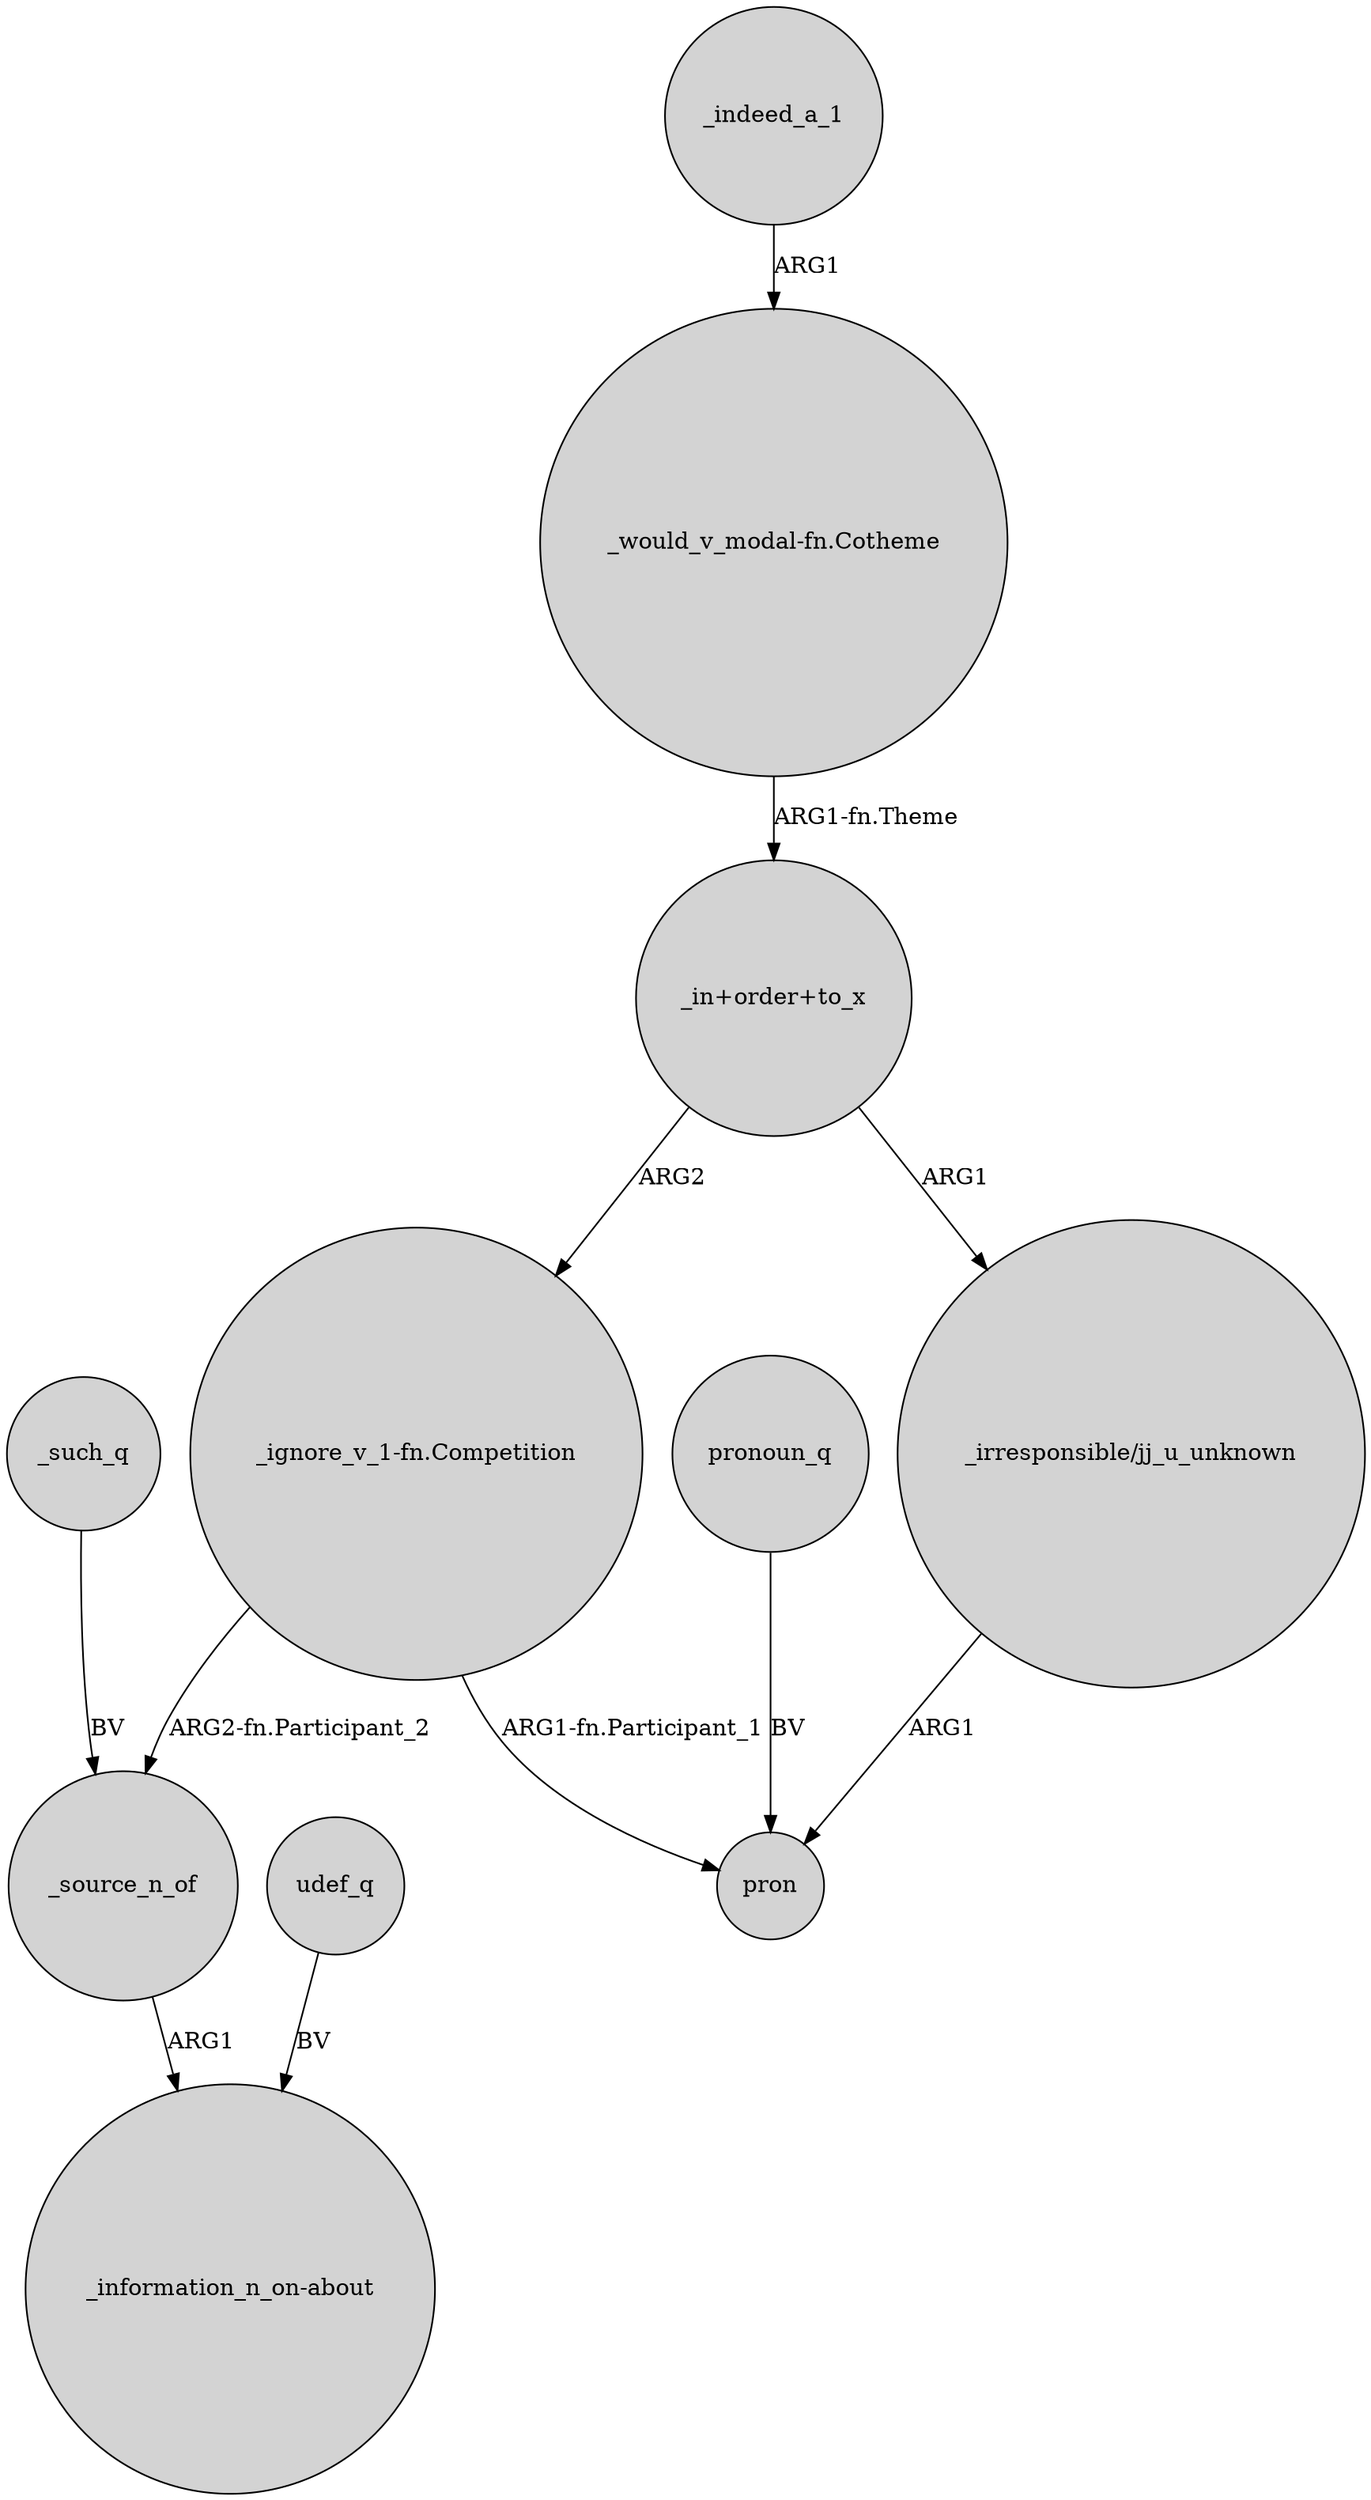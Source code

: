 digraph {
	node [shape=circle style=filled]
	"_would_v_modal-fn.Cotheme" -> "_in+order+to_x" [label="ARG1-fn.Theme"]
	_indeed_a_1 -> "_would_v_modal-fn.Cotheme" [label=ARG1]
	"_ignore_v_1-fn.Competition" -> _source_n_of [label="ARG2-fn.Participant_2"]
	"_ignore_v_1-fn.Competition" -> pron [label="ARG1-fn.Participant_1"]
	"_in+order+to_x" -> "_irresponsible/jj_u_unknown" [label=ARG1]
	_such_q -> _source_n_of [label=BV]
	udef_q -> "_information_n_on-about" [label=BV]
	_source_n_of -> "_information_n_on-about" [label=ARG1]
	"_irresponsible/jj_u_unknown" -> pron [label=ARG1]
	pronoun_q -> pron [label=BV]
	"_in+order+to_x" -> "_ignore_v_1-fn.Competition" [label=ARG2]
}
